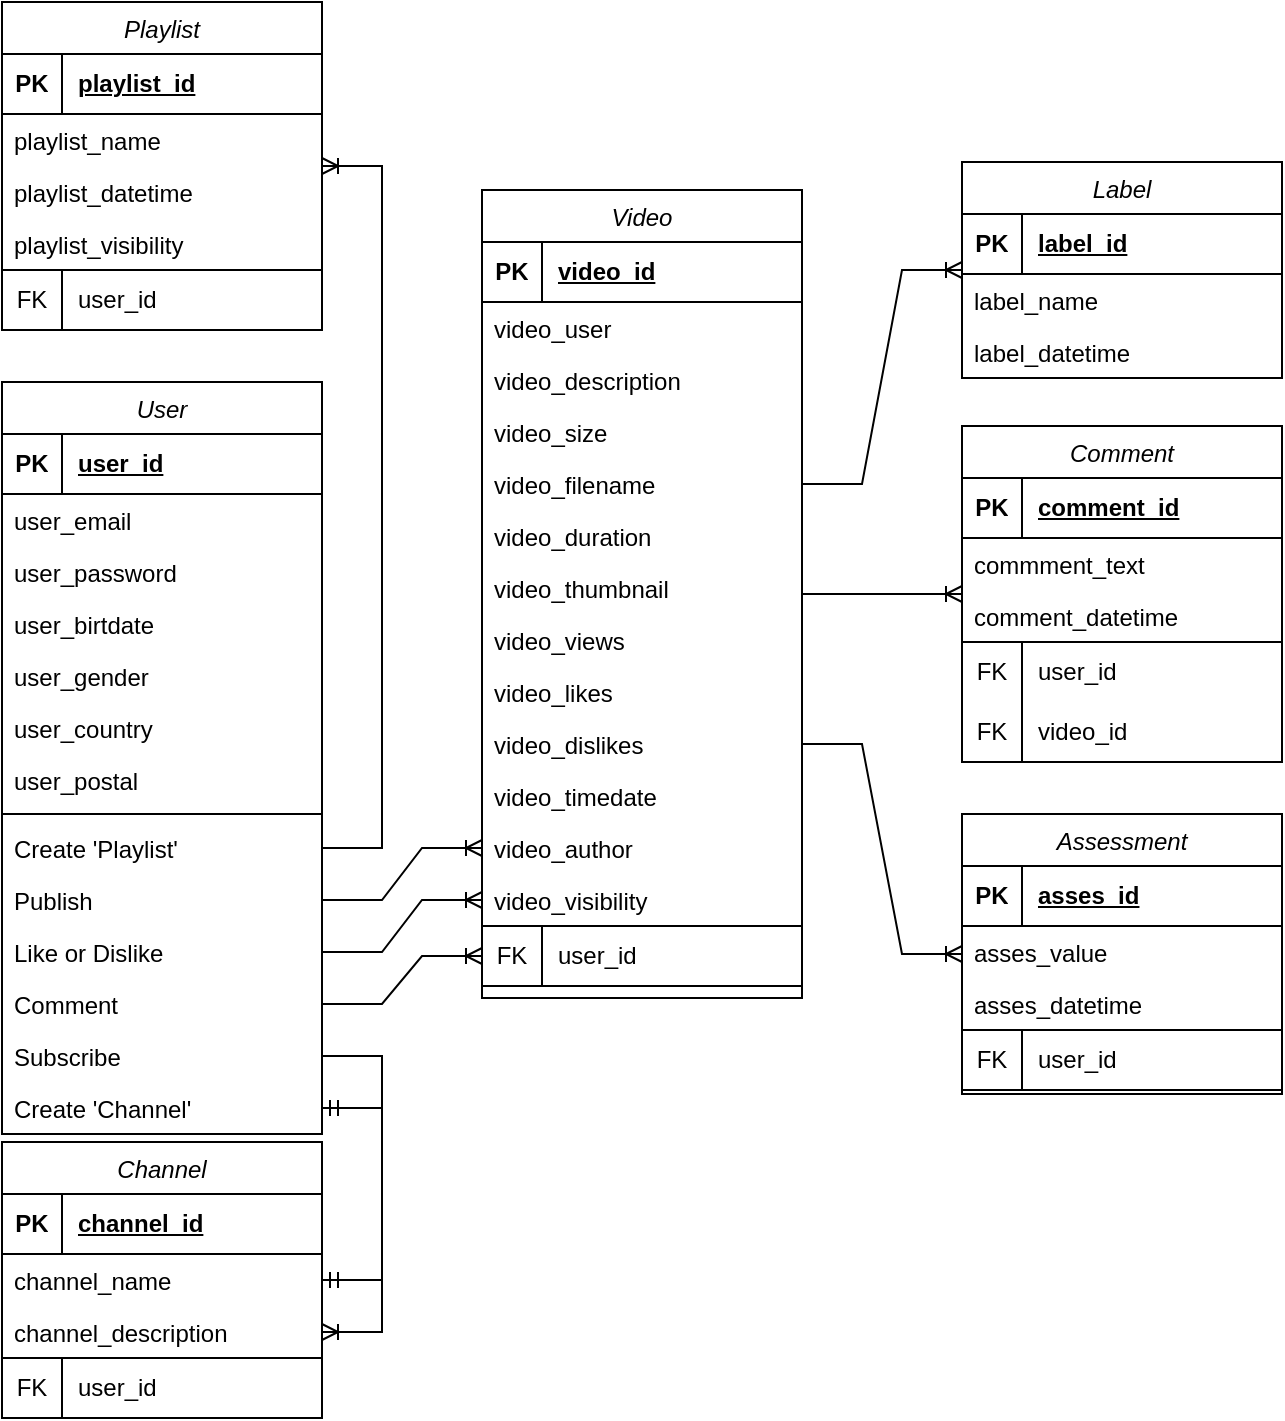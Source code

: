 <mxfile version="24.8.0">
  <diagram id="C5RBs43oDa-KdzZeNtuy" name="Page-1">
    <mxGraphModel dx="930" dy="899" grid="1" gridSize="10" guides="1" tooltips="1" connect="1" arrows="1" fold="1" page="1" pageScale="1" pageWidth="827" pageHeight="1169" math="0" shadow="0">
      <root>
        <mxCell id="WIyWlLk6GJQsqaUBKTNV-0" />
        <mxCell id="WIyWlLk6GJQsqaUBKTNV-1" parent="WIyWlLk6GJQsqaUBKTNV-0" />
        <mxCell id="zkfFHV4jXpPFQw0GAbJ--0" value="User" style="swimlane;fontStyle=2;align=center;verticalAlign=top;childLayout=stackLayout;horizontal=1;startSize=26;horizontalStack=0;resizeParent=1;resizeLast=0;collapsible=1;marginBottom=0;rounded=0;shadow=0;strokeWidth=1;labelBackgroundColor=none;fillColor=none;" parent="WIyWlLk6GJQsqaUBKTNV-1" vertex="1">
          <mxGeometry x="240" y="470" width="160" height="376" as="geometry">
            <mxRectangle x="230" y="140" width="160" height="26" as="alternateBounds" />
          </mxGeometry>
        </mxCell>
        <mxCell id="8qPPfaSwLJcvdPcY35Ki-91" value="" style="shape=table;startSize=0;container=1;collapsible=1;childLayout=tableLayout;fixedRows=1;rowLines=0;fontStyle=0;align=center;resizeLast=1;fillColor=none;collapsible=0;labelBackgroundColor=none;" parent="zkfFHV4jXpPFQw0GAbJ--0" vertex="1">
          <mxGeometry y="26" width="160" height="30" as="geometry" />
        </mxCell>
        <mxCell id="8qPPfaSwLJcvdPcY35Ki-92" value="" style="shape=tableRow;horizontal=0;startSize=0;swimlaneHead=0;swimlaneBody=0;fillColor=none;collapsible=0;dropTarget=0;points=[[0,0.5],[1,0.5]];portConstraint=eastwest;top=0;left=0;right=0;bottom=1;labelBackgroundColor=none;" parent="8qPPfaSwLJcvdPcY35Ki-91" vertex="1">
          <mxGeometry width="160" height="30" as="geometry" />
        </mxCell>
        <mxCell id="8qPPfaSwLJcvdPcY35Ki-93" value="PK" style="shape=partialRectangle;connectable=0;fillColor=none;top=0;left=0;bottom=0;right=0;fontStyle=1;overflow=hidden;whiteSpace=wrap;html=1;labelBackgroundColor=none;" parent="8qPPfaSwLJcvdPcY35Ki-92" vertex="1">
          <mxGeometry width="30" height="30" as="geometry">
            <mxRectangle width="30" height="30" as="alternateBounds" />
          </mxGeometry>
        </mxCell>
        <mxCell id="8qPPfaSwLJcvdPcY35Ki-94" value="user_id" style="shape=partialRectangle;connectable=0;fillColor=none;top=0;left=0;bottom=0;right=0;align=left;spacingLeft=6;fontStyle=5;overflow=hidden;whiteSpace=wrap;html=1;labelBackgroundColor=none;" parent="8qPPfaSwLJcvdPcY35Ki-92" vertex="1">
          <mxGeometry x="30" width="130" height="30" as="geometry">
            <mxRectangle width="130" height="30" as="alternateBounds" />
          </mxGeometry>
        </mxCell>
        <mxCell id="zkfFHV4jXpPFQw0GAbJ--2" value="user_email" style="text;align=left;verticalAlign=top;spacingLeft=4;spacingRight=4;overflow=hidden;rotatable=0;points=[[0,0.5],[1,0.5]];portConstraint=eastwest;rounded=0;shadow=0;html=0;labelBackgroundColor=none;fillColor=none;" parent="zkfFHV4jXpPFQw0GAbJ--0" vertex="1">
          <mxGeometry y="56" width="160" height="26" as="geometry" />
        </mxCell>
        <mxCell id="8qPPfaSwLJcvdPcY35Ki-0" value="user_password" style="text;align=left;verticalAlign=top;spacingLeft=4;spacingRight=4;overflow=hidden;rotatable=0;points=[[0,0.5],[1,0.5]];portConstraint=eastwest;rounded=0;shadow=0;html=0;labelBackgroundColor=none;fillColor=none;" parent="zkfFHV4jXpPFQw0GAbJ--0" vertex="1">
          <mxGeometry y="82" width="160" height="26" as="geometry" />
        </mxCell>
        <mxCell id="zkfFHV4jXpPFQw0GAbJ--3" value="user_birtdate" style="text;align=left;verticalAlign=top;spacingLeft=4;spacingRight=4;overflow=hidden;rotatable=0;points=[[0,0.5],[1,0.5]];portConstraint=eastwest;rounded=0;shadow=0;html=0;labelBackgroundColor=none;fillColor=none;" parent="zkfFHV4jXpPFQw0GAbJ--0" vertex="1">
          <mxGeometry y="108" width="160" height="26" as="geometry" />
        </mxCell>
        <mxCell id="8qPPfaSwLJcvdPcY35Ki-1" value="user_gender" style="text;align=left;verticalAlign=top;spacingLeft=4;spacingRight=4;overflow=hidden;rotatable=0;points=[[0,0.5],[1,0.5]];portConstraint=eastwest;rounded=0;shadow=0;html=0;labelBackgroundColor=none;fillColor=none;" parent="zkfFHV4jXpPFQw0GAbJ--0" vertex="1">
          <mxGeometry y="134" width="160" height="26" as="geometry" />
        </mxCell>
        <mxCell id="8qPPfaSwLJcvdPcY35Ki-3" value="user_country" style="text;align=left;verticalAlign=top;spacingLeft=4;spacingRight=4;overflow=hidden;rotatable=0;points=[[0,0.5],[1,0.5]];portConstraint=eastwest;rounded=0;shadow=0;html=0;labelBackgroundColor=none;fillColor=none;" parent="zkfFHV4jXpPFQw0GAbJ--0" vertex="1">
          <mxGeometry y="160" width="160" height="26" as="geometry" />
        </mxCell>
        <mxCell id="8qPPfaSwLJcvdPcY35Ki-2" value="user_postal" style="text;align=left;verticalAlign=top;spacingLeft=4;spacingRight=4;overflow=hidden;rotatable=0;points=[[0,0.5],[1,0.5]];portConstraint=eastwest;rounded=0;shadow=0;html=0;labelBackgroundColor=none;fillColor=none;" parent="zkfFHV4jXpPFQw0GAbJ--0" vertex="1">
          <mxGeometry y="186" width="160" height="26" as="geometry" />
        </mxCell>
        <mxCell id="zkfFHV4jXpPFQw0GAbJ--4" value="" style="line;html=1;strokeWidth=1;align=left;verticalAlign=middle;spacingTop=-1;spacingLeft=3;spacingRight=3;rotatable=0;labelPosition=right;points=[];portConstraint=eastwest;labelBackgroundColor=none;fillColor=none;" parent="zkfFHV4jXpPFQw0GAbJ--0" vertex="1">
          <mxGeometry y="212" width="160" height="8" as="geometry" />
        </mxCell>
        <mxCell id="q7Ni6O5Z8pZLNOfY16xN-18" value="Create &#39;Playlist&#39;" style="text;align=left;verticalAlign=top;spacingLeft=4;spacingRight=4;overflow=hidden;rotatable=0;points=[[0,0.5],[1,0.5]];portConstraint=eastwest;rounded=0;shadow=0;html=0;labelBackgroundColor=none;fillColor=none;" parent="zkfFHV4jXpPFQw0GAbJ--0" vertex="1">
          <mxGeometry y="220" width="160" height="26" as="geometry" />
        </mxCell>
        <mxCell id="q7Ni6O5Z8pZLNOfY16xN-14" value="Publish" style="text;align=left;verticalAlign=top;spacingLeft=4;spacingRight=4;overflow=hidden;rotatable=0;points=[[0,0.5],[1,0.5]];portConstraint=eastwest;rounded=0;shadow=0;html=0;labelBackgroundColor=none;fillColor=none;" parent="zkfFHV4jXpPFQw0GAbJ--0" vertex="1">
          <mxGeometry y="246" width="160" height="26" as="geometry" />
        </mxCell>
        <mxCell id="q7Ni6O5Z8pZLNOfY16xN-15" value="Like or Dislike" style="text;align=left;verticalAlign=top;spacingLeft=4;spacingRight=4;overflow=hidden;rotatable=0;points=[[0,0.5],[1,0.5]];portConstraint=eastwest;rounded=0;shadow=0;html=0;labelBackgroundColor=none;fillColor=none;" parent="zkfFHV4jXpPFQw0GAbJ--0" vertex="1">
          <mxGeometry y="272" width="160" height="26" as="geometry" />
        </mxCell>
        <mxCell id="q7Ni6O5Z8pZLNOfY16xN-31" value="Comment" style="text;align=left;verticalAlign=top;spacingLeft=4;spacingRight=4;overflow=hidden;rotatable=0;points=[[0,0.5],[1,0.5]];portConstraint=eastwest;rounded=0;shadow=0;html=0;labelBackgroundColor=none;fillColor=none;" parent="zkfFHV4jXpPFQw0GAbJ--0" vertex="1">
          <mxGeometry y="298" width="160" height="26" as="geometry" />
        </mxCell>
        <mxCell id="q7Ni6O5Z8pZLNOfY16xN-16" value="Subscribe" style="text;align=left;verticalAlign=top;spacingLeft=4;spacingRight=4;overflow=hidden;rotatable=0;points=[[0,0.5],[1,0.5]];portConstraint=eastwest;rounded=0;shadow=0;html=0;labelBackgroundColor=none;fillColor=none;" parent="zkfFHV4jXpPFQw0GAbJ--0" vertex="1">
          <mxGeometry y="324" width="160" height="26" as="geometry" />
        </mxCell>
        <mxCell id="q7Ni6O5Z8pZLNOfY16xN-17" value="Create &#39;Channel&#39;" style="text;align=left;verticalAlign=top;spacingLeft=4;spacingRight=4;overflow=hidden;rotatable=0;points=[[0,0.5],[1,0.5]];portConstraint=eastwest;rounded=0;shadow=0;html=0;labelBackgroundColor=none;fillColor=none;" parent="zkfFHV4jXpPFQw0GAbJ--0" vertex="1">
          <mxGeometry y="350" width="160" height="26" as="geometry" />
        </mxCell>
        <mxCell id="8qPPfaSwLJcvdPcY35Ki-4" value="Video" style="swimlane;fontStyle=2;align=center;verticalAlign=top;childLayout=stackLayout;horizontal=1;startSize=26;horizontalStack=0;resizeParent=1;resizeLast=0;collapsible=1;marginBottom=0;rounded=0;shadow=0;strokeWidth=1;labelBackgroundColor=none;fillColor=none;" parent="WIyWlLk6GJQsqaUBKTNV-1" vertex="1">
          <mxGeometry x="480" y="374" width="160" height="404" as="geometry">
            <mxRectangle x="230" y="140" width="160" height="26" as="alternateBounds" />
          </mxGeometry>
        </mxCell>
        <mxCell id="8qPPfaSwLJcvdPcY35Ki-79" value="" style="shape=table;startSize=0;container=1;collapsible=1;childLayout=tableLayout;fixedRows=1;rowLines=0;fontStyle=0;align=center;resizeLast=1;fillColor=none;collapsible=0;labelBackgroundColor=none;" parent="8qPPfaSwLJcvdPcY35Ki-4" vertex="1">
          <mxGeometry y="26" width="160" height="30" as="geometry" />
        </mxCell>
        <mxCell id="8qPPfaSwLJcvdPcY35Ki-80" value="" style="shape=tableRow;horizontal=0;startSize=0;swimlaneHead=0;swimlaneBody=0;fillColor=none;collapsible=0;dropTarget=0;points=[[0,0.5],[1,0.5]];portConstraint=eastwest;top=0;left=0;right=0;bottom=1;labelBackgroundColor=none;" parent="8qPPfaSwLJcvdPcY35Ki-79" vertex="1">
          <mxGeometry width="160" height="30" as="geometry" />
        </mxCell>
        <mxCell id="8qPPfaSwLJcvdPcY35Ki-81" value="PK" style="shape=partialRectangle;connectable=0;fillColor=none;top=0;left=0;bottom=0;right=0;fontStyle=1;overflow=hidden;whiteSpace=wrap;html=1;labelBackgroundColor=none;" parent="8qPPfaSwLJcvdPcY35Ki-80" vertex="1">
          <mxGeometry width="30" height="30" as="geometry">
            <mxRectangle width="30" height="30" as="alternateBounds" />
          </mxGeometry>
        </mxCell>
        <mxCell id="8qPPfaSwLJcvdPcY35Ki-82" value="video_id" style="shape=partialRectangle;connectable=0;fillColor=none;top=0;left=0;bottom=0;right=0;align=left;spacingLeft=6;fontStyle=5;overflow=hidden;whiteSpace=wrap;html=1;labelBackgroundColor=none;" parent="8qPPfaSwLJcvdPcY35Ki-80" vertex="1">
          <mxGeometry x="30" width="130" height="30" as="geometry">
            <mxRectangle width="130" height="30" as="alternateBounds" />
          </mxGeometry>
        </mxCell>
        <mxCell id="8qPPfaSwLJcvdPcY35Ki-5" value="video_user    &#xa;" style="text;align=left;verticalAlign=top;spacingLeft=4;spacingRight=4;overflow=hidden;rotatable=0;points=[[0,0.5],[1,0.5]];portConstraint=eastwest;labelBackgroundColor=none;fillColor=none;" parent="8qPPfaSwLJcvdPcY35Ki-4" vertex="1">
          <mxGeometry y="56" width="160" height="26" as="geometry" />
        </mxCell>
        <mxCell id="8qPPfaSwLJcvdPcY35Ki-6" value="video_description" style="text;align=left;verticalAlign=top;spacingLeft=4;spacingRight=4;overflow=hidden;rotatable=0;points=[[0,0.5],[1,0.5]];portConstraint=eastwest;rounded=0;shadow=0;html=0;labelBackgroundColor=none;fillColor=none;" parent="8qPPfaSwLJcvdPcY35Ki-4" vertex="1">
          <mxGeometry y="82" width="160" height="26" as="geometry" />
        </mxCell>
        <mxCell id="8qPPfaSwLJcvdPcY35Ki-7" value="video_size" style="text;align=left;verticalAlign=top;spacingLeft=4;spacingRight=4;overflow=hidden;rotatable=0;points=[[0,0.5],[1,0.5]];portConstraint=eastwest;rounded=0;shadow=0;html=0;labelBackgroundColor=none;fillColor=none;" parent="8qPPfaSwLJcvdPcY35Ki-4" vertex="1">
          <mxGeometry y="108" width="160" height="26" as="geometry" />
        </mxCell>
        <mxCell id="8qPPfaSwLJcvdPcY35Ki-8" value="video_filename" style="text;align=left;verticalAlign=top;spacingLeft=4;spacingRight=4;overflow=hidden;rotatable=0;points=[[0,0.5],[1,0.5]];portConstraint=eastwest;rounded=0;shadow=0;html=0;labelBackgroundColor=none;fillColor=none;" parent="8qPPfaSwLJcvdPcY35Ki-4" vertex="1">
          <mxGeometry y="134" width="160" height="26" as="geometry" />
        </mxCell>
        <mxCell id="8qPPfaSwLJcvdPcY35Ki-9" value="video_duration" style="text;align=left;verticalAlign=top;spacingLeft=4;spacingRight=4;overflow=hidden;rotatable=0;points=[[0,0.5],[1,0.5]];portConstraint=eastwest;rounded=0;shadow=0;html=0;labelBackgroundColor=none;fillColor=none;" parent="8qPPfaSwLJcvdPcY35Ki-4" vertex="1">
          <mxGeometry y="160" width="160" height="26" as="geometry" />
        </mxCell>
        <mxCell id="8qPPfaSwLJcvdPcY35Ki-10" value="video_thumbnail" style="text;align=left;verticalAlign=top;spacingLeft=4;spacingRight=4;overflow=hidden;rotatable=0;points=[[0,0.5],[1,0.5]];portConstraint=eastwest;rounded=0;shadow=0;html=0;labelBackgroundColor=none;fillColor=none;" parent="8qPPfaSwLJcvdPcY35Ki-4" vertex="1">
          <mxGeometry y="186" width="160" height="26" as="geometry" />
        </mxCell>
        <mxCell id="8qPPfaSwLJcvdPcY35Ki-11" value="video_views" style="text;align=left;verticalAlign=top;spacingLeft=4;spacingRight=4;overflow=hidden;rotatable=0;points=[[0,0.5],[1,0.5]];portConstraint=eastwest;rounded=0;shadow=0;html=0;labelBackgroundColor=none;fillColor=none;" parent="8qPPfaSwLJcvdPcY35Ki-4" vertex="1">
          <mxGeometry y="212" width="160" height="26" as="geometry" />
        </mxCell>
        <mxCell id="8qPPfaSwLJcvdPcY35Ki-15" value="video_likes" style="text;align=left;verticalAlign=top;spacingLeft=4;spacingRight=4;overflow=hidden;rotatable=0;points=[[0,0.5],[1,0.5]];portConstraint=eastwest;rounded=0;shadow=0;html=0;labelBackgroundColor=none;fillColor=none;" parent="8qPPfaSwLJcvdPcY35Ki-4" vertex="1">
          <mxGeometry y="238" width="160" height="26" as="geometry" />
        </mxCell>
        <mxCell id="8qPPfaSwLJcvdPcY35Ki-14" value="video_dislikes" style="text;align=left;verticalAlign=top;spacingLeft=4;spacingRight=4;overflow=hidden;rotatable=0;points=[[0,0.5],[1,0.5]];portConstraint=eastwest;rounded=0;shadow=0;html=0;labelBackgroundColor=none;fillColor=none;" parent="8qPPfaSwLJcvdPcY35Ki-4" vertex="1">
          <mxGeometry y="264" width="160" height="26" as="geometry" />
        </mxCell>
        <mxCell id="8qPPfaSwLJcvdPcY35Ki-17" value="video_timedate" style="text;align=left;verticalAlign=top;spacingLeft=4;spacingRight=4;overflow=hidden;rotatable=0;points=[[0,0.5],[1,0.5]];portConstraint=eastwest;rounded=0;shadow=0;html=0;labelBackgroundColor=none;fillColor=none;" parent="8qPPfaSwLJcvdPcY35Ki-4" vertex="1">
          <mxGeometry y="290" width="160" height="26" as="geometry" />
        </mxCell>
        <mxCell id="8qPPfaSwLJcvdPcY35Ki-16" value="video_author" style="text;align=left;verticalAlign=top;spacingLeft=4;spacingRight=4;overflow=hidden;rotatable=0;points=[[0,0.5],[1,0.5]];portConstraint=eastwest;rounded=0;shadow=0;html=0;labelBackgroundColor=none;fillColor=none;" parent="8qPPfaSwLJcvdPcY35Ki-4" vertex="1">
          <mxGeometry y="316" width="160" height="26" as="geometry" />
        </mxCell>
        <mxCell id="8qPPfaSwLJcvdPcY35Ki-18" value="video_visibility" style="text;align=left;verticalAlign=top;spacingLeft=4;spacingRight=4;overflow=hidden;rotatable=0;points=[[0,0.5],[1,0.5]];portConstraint=eastwest;rounded=0;shadow=0;html=0;labelBackgroundColor=none;fillColor=none;" parent="8qPPfaSwLJcvdPcY35Ki-4" vertex="1">
          <mxGeometry y="342" width="160" height="26" as="geometry" />
        </mxCell>
        <mxCell id="8qPPfaSwLJcvdPcY35Ki-163" value="" style="shape=table;startSize=0;container=1;collapsible=1;childLayout=tableLayout;fixedRows=1;rowLines=0;fontStyle=0;align=center;resizeLast=1;fillColor=none;collapsible=0;labelBackgroundColor=none;" parent="8qPPfaSwLJcvdPcY35Ki-4" vertex="1">
          <mxGeometry y="368" width="160" height="30" as="geometry" />
        </mxCell>
        <mxCell id="8qPPfaSwLJcvdPcY35Ki-164" value="" style="shape=tableRow;horizontal=0;startSize=0;swimlaneHead=0;swimlaneBody=0;fillColor=none;collapsible=0;dropTarget=0;points=[[0,0.5],[1,0.5]];portConstraint=eastwest;top=0;left=0;right=0;bottom=0;labelBackgroundColor=none;" parent="8qPPfaSwLJcvdPcY35Ki-163" vertex="1">
          <mxGeometry width="160" height="30" as="geometry" />
        </mxCell>
        <mxCell id="8qPPfaSwLJcvdPcY35Ki-165" value="FK" style="shape=partialRectangle;connectable=0;fillColor=none;top=0;left=0;bottom=0;right=0;fontStyle=0;overflow=hidden;whiteSpace=wrap;html=1;labelBackgroundColor=none;" parent="8qPPfaSwLJcvdPcY35Ki-164" vertex="1">
          <mxGeometry width="30" height="30" as="geometry">
            <mxRectangle width="30" height="30" as="alternateBounds" />
          </mxGeometry>
        </mxCell>
        <mxCell id="8qPPfaSwLJcvdPcY35Ki-166" value="user_id" style="shape=partialRectangle;connectable=0;fillColor=none;top=0;left=0;bottom=0;right=0;align=left;spacingLeft=6;fontStyle=0;overflow=hidden;whiteSpace=wrap;html=1;labelBackgroundColor=none;" parent="8qPPfaSwLJcvdPcY35Ki-164" vertex="1">
          <mxGeometry x="30" width="130" height="30" as="geometry">
            <mxRectangle width="130" height="30" as="alternateBounds" />
          </mxGeometry>
        </mxCell>
        <mxCell id="8qPPfaSwLJcvdPcY35Ki-19" value="Channel" style="swimlane;fontStyle=2;align=center;verticalAlign=top;childLayout=stackLayout;horizontal=1;startSize=26;horizontalStack=0;resizeParent=1;resizeLast=0;collapsible=1;marginBottom=0;rounded=0;shadow=0;strokeWidth=1;labelBackgroundColor=none;fillColor=none;" parent="WIyWlLk6GJQsqaUBKTNV-1" vertex="1">
          <mxGeometry x="240" y="850" width="160" height="138" as="geometry">
            <mxRectangle x="230" y="140" width="160" height="26" as="alternateBounds" />
          </mxGeometry>
        </mxCell>
        <mxCell id="8qPPfaSwLJcvdPcY35Ki-87" value="" style="shape=table;startSize=0;container=1;collapsible=1;childLayout=tableLayout;fixedRows=1;rowLines=0;fontStyle=0;align=center;resizeLast=1;fillColor=none;collapsible=0;labelBackgroundColor=none;" parent="8qPPfaSwLJcvdPcY35Ki-19" vertex="1">
          <mxGeometry y="26" width="160" height="30" as="geometry" />
        </mxCell>
        <mxCell id="8qPPfaSwLJcvdPcY35Ki-88" value="" style="shape=tableRow;horizontal=0;startSize=0;swimlaneHead=0;swimlaneBody=0;fillColor=none;collapsible=0;dropTarget=0;points=[[0,0.5],[1,0.5]];portConstraint=eastwest;top=0;left=0;right=0;bottom=1;labelBackgroundColor=none;" parent="8qPPfaSwLJcvdPcY35Ki-87" vertex="1">
          <mxGeometry width="160" height="30" as="geometry" />
        </mxCell>
        <mxCell id="8qPPfaSwLJcvdPcY35Ki-89" value="PK" style="shape=partialRectangle;connectable=0;fillColor=none;top=0;left=0;bottom=0;right=0;fontStyle=1;overflow=hidden;whiteSpace=wrap;html=1;labelBackgroundColor=none;" parent="8qPPfaSwLJcvdPcY35Ki-88" vertex="1">
          <mxGeometry width="30" height="30" as="geometry">
            <mxRectangle width="30" height="30" as="alternateBounds" />
          </mxGeometry>
        </mxCell>
        <mxCell id="8qPPfaSwLJcvdPcY35Ki-90" value="channel_id" style="shape=partialRectangle;connectable=0;fillColor=none;top=0;left=0;bottom=0;right=0;align=left;spacingLeft=6;fontStyle=5;overflow=hidden;whiteSpace=wrap;html=1;labelBackgroundColor=none;" parent="8qPPfaSwLJcvdPcY35Ki-88" vertex="1">
          <mxGeometry x="30" width="130" height="30" as="geometry">
            <mxRectangle width="130" height="30" as="alternateBounds" />
          </mxGeometry>
        </mxCell>
        <mxCell id="8qPPfaSwLJcvdPcY35Ki-21" value="channel_name" style="text;align=left;verticalAlign=top;spacingLeft=4;spacingRight=4;overflow=hidden;rotatable=0;points=[[0,0.5],[1,0.5]];portConstraint=eastwest;rounded=0;shadow=0;html=0;labelBackgroundColor=none;fillColor=none;" parent="8qPPfaSwLJcvdPcY35Ki-19" vertex="1">
          <mxGeometry y="56" width="160" height="26" as="geometry" />
        </mxCell>
        <mxCell id="8qPPfaSwLJcvdPcY35Ki-22" value="channel_description" style="text;align=left;verticalAlign=top;spacingLeft=4;spacingRight=4;overflow=hidden;rotatable=0;points=[[0,0.5],[1,0.5]];portConstraint=eastwest;rounded=0;shadow=0;html=0;labelBackgroundColor=none;fillColor=none;" parent="8qPPfaSwLJcvdPcY35Ki-19" vertex="1">
          <mxGeometry y="82" width="160" height="26" as="geometry" />
        </mxCell>
        <mxCell id="8qPPfaSwLJcvdPcY35Ki-167" value="" style="shape=table;startSize=0;container=1;collapsible=1;childLayout=tableLayout;fixedRows=1;rowLines=0;fontStyle=0;align=center;resizeLast=1;fillColor=none;collapsible=0;labelBackgroundColor=none;" parent="8qPPfaSwLJcvdPcY35Ki-19" vertex="1">
          <mxGeometry y="108" width="160" height="30" as="geometry" />
        </mxCell>
        <mxCell id="8qPPfaSwLJcvdPcY35Ki-168" value="" style="shape=tableRow;horizontal=0;startSize=0;swimlaneHead=0;swimlaneBody=0;fillColor=none;collapsible=0;dropTarget=0;points=[[0,0.5],[1,0.5]];portConstraint=eastwest;top=0;left=0;right=0;bottom=0;labelBackgroundColor=none;" parent="8qPPfaSwLJcvdPcY35Ki-167" vertex="1">
          <mxGeometry width="160" height="30" as="geometry" />
        </mxCell>
        <mxCell id="8qPPfaSwLJcvdPcY35Ki-169" value="FK" style="shape=partialRectangle;connectable=0;fillColor=none;top=0;left=0;bottom=0;right=0;fontStyle=0;overflow=hidden;whiteSpace=wrap;html=1;labelBackgroundColor=none;" parent="8qPPfaSwLJcvdPcY35Ki-168" vertex="1">
          <mxGeometry width="30" height="30" as="geometry">
            <mxRectangle width="30" height="30" as="alternateBounds" />
          </mxGeometry>
        </mxCell>
        <mxCell id="8qPPfaSwLJcvdPcY35Ki-170" value="user_id" style="shape=partialRectangle;connectable=0;fillColor=none;top=0;left=0;bottom=0;right=0;align=left;spacingLeft=6;fontStyle=0;overflow=hidden;whiteSpace=wrap;html=1;labelBackgroundColor=none;" parent="8qPPfaSwLJcvdPcY35Ki-168" vertex="1">
          <mxGeometry x="30" width="130" height="30" as="geometry">
            <mxRectangle width="130" height="30" as="alternateBounds" />
          </mxGeometry>
        </mxCell>
        <mxCell id="8qPPfaSwLJcvdPcY35Ki-30" value="Label" style="swimlane;fontStyle=2;align=center;verticalAlign=top;childLayout=stackLayout;horizontal=1;startSize=26;horizontalStack=0;resizeParent=1;resizeLast=0;collapsible=1;marginBottom=0;rounded=0;shadow=0;strokeWidth=1;labelBackgroundColor=none;fillColor=none;" parent="WIyWlLk6GJQsqaUBKTNV-1" vertex="1">
          <mxGeometry x="720" y="360" width="160" height="108" as="geometry">
            <mxRectangle x="230" y="140" width="160" height="26" as="alternateBounds" />
          </mxGeometry>
        </mxCell>
        <mxCell id="8qPPfaSwLJcvdPcY35Ki-83" value="" style="shape=table;startSize=0;container=1;collapsible=1;childLayout=tableLayout;fixedRows=1;rowLines=0;fontStyle=0;align=center;resizeLast=1;fillColor=none;collapsible=0;labelBackgroundColor=none;" parent="8qPPfaSwLJcvdPcY35Ki-30" vertex="1">
          <mxGeometry y="26" width="160" height="30" as="geometry" />
        </mxCell>
        <mxCell id="8qPPfaSwLJcvdPcY35Ki-84" value="" style="shape=tableRow;horizontal=0;startSize=0;swimlaneHead=0;swimlaneBody=0;fillColor=none;collapsible=0;dropTarget=0;points=[[0,0.5],[1,0.5]];portConstraint=eastwest;top=0;left=0;right=0;bottom=1;labelBackgroundColor=none;" parent="8qPPfaSwLJcvdPcY35Ki-83" vertex="1">
          <mxGeometry width="160" height="30" as="geometry" />
        </mxCell>
        <mxCell id="8qPPfaSwLJcvdPcY35Ki-85" value="PK" style="shape=partialRectangle;connectable=0;fillColor=none;top=0;left=0;bottom=0;right=0;fontStyle=1;overflow=hidden;whiteSpace=wrap;html=1;labelBackgroundColor=none;" parent="8qPPfaSwLJcvdPcY35Ki-84" vertex="1">
          <mxGeometry width="30" height="30" as="geometry">
            <mxRectangle width="30" height="30" as="alternateBounds" />
          </mxGeometry>
        </mxCell>
        <mxCell id="8qPPfaSwLJcvdPcY35Ki-86" value="label_id" style="shape=partialRectangle;connectable=0;fillColor=none;top=0;left=0;bottom=0;right=0;align=left;spacingLeft=6;fontStyle=5;overflow=hidden;whiteSpace=wrap;html=1;labelBackgroundColor=none;" parent="8qPPfaSwLJcvdPcY35Ki-84" vertex="1">
          <mxGeometry x="30" width="130" height="30" as="geometry">
            <mxRectangle width="130" height="30" as="alternateBounds" />
          </mxGeometry>
        </mxCell>
        <mxCell id="8qPPfaSwLJcvdPcY35Ki-32" value="label_name" style="text;align=left;verticalAlign=top;spacingLeft=4;spacingRight=4;overflow=hidden;rotatable=0;points=[[0,0.5],[1,0.5]];portConstraint=eastwest;rounded=0;shadow=0;html=0;labelBackgroundColor=none;fillColor=none;" parent="8qPPfaSwLJcvdPcY35Ki-30" vertex="1">
          <mxGeometry y="56" width="160" height="26" as="geometry" />
        </mxCell>
        <mxCell id="8qPPfaSwLJcvdPcY35Ki-175" value="label_datetime" style="text;align=left;verticalAlign=top;spacingLeft=4;spacingRight=4;overflow=hidden;rotatable=0;points=[[0,0.5],[1,0.5]];portConstraint=eastwest;rounded=0;shadow=0;html=0;labelBackgroundColor=none;fillColor=none;" parent="8qPPfaSwLJcvdPcY35Ki-30" vertex="1">
          <mxGeometry y="82" width="160" height="26" as="geometry" />
        </mxCell>
        <mxCell id="8qPPfaSwLJcvdPcY35Ki-45" value="Assessment" style="swimlane;fontStyle=2;align=center;verticalAlign=top;childLayout=stackLayout;horizontal=1;startSize=26;horizontalStack=0;resizeParent=1;resizeLast=0;collapsible=1;marginBottom=0;rounded=0;shadow=0;strokeWidth=1;labelBackgroundColor=none;fillColor=none;" parent="WIyWlLk6GJQsqaUBKTNV-1" vertex="1">
          <mxGeometry x="720" y="686" width="160" height="140" as="geometry">
            <mxRectangle x="230" y="140" width="160" height="26" as="alternateBounds" />
          </mxGeometry>
        </mxCell>
        <mxCell id="8qPPfaSwLJcvdPcY35Ki-75" value="" style="shape=table;startSize=0;container=1;collapsible=1;childLayout=tableLayout;fixedRows=1;rowLines=0;fontStyle=0;align=center;resizeLast=1;fillColor=none;collapsible=0;labelBackgroundColor=none;" parent="8qPPfaSwLJcvdPcY35Ki-45" vertex="1">
          <mxGeometry y="26" width="160" height="30" as="geometry" />
        </mxCell>
        <mxCell id="8qPPfaSwLJcvdPcY35Ki-76" value="" style="shape=tableRow;horizontal=0;startSize=0;swimlaneHead=0;swimlaneBody=0;fillColor=none;collapsible=0;dropTarget=0;points=[[0,0.5],[1,0.5]];portConstraint=eastwest;top=0;left=0;right=0;bottom=1;labelBackgroundColor=none;" parent="8qPPfaSwLJcvdPcY35Ki-75" vertex="1">
          <mxGeometry width="160" height="30" as="geometry" />
        </mxCell>
        <mxCell id="8qPPfaSwLJcvdPcY35Ki-77" value="PK" style="shape=partialRectangle;connectable=0;fillColor=none;top=0;left=0;bottom=0;right=0;fontStyle=1;overflow=hidden;whiteSpace=wrap;html=1;labelBackgroundColor=none;" parent="8qPPfaSwLJcvdPcY35Ki-76" vertex="1">
          <mxGeometry width="30" height="30" as="geometry">
            <mxRectangle width="30" height="30" as="alternateBounds" />
          </mxGeometry>
        </mxCell>
        <mxCell id="8qPPfaSwLJcvdPcY35Ki-78" value="asses_id" style="shape=partialRectangle;connectable=0;fillColor=none;top=0;left=0;bottom=0;right=0;align=left;spacingLeft=6;fontStyle=5;overflow=hidden;whiteSpace=wrap;html=1;labelBackgroundColor=none;" parent="8qPPfaSwLJcvdPcY35Ki-76" vertex="1">
          <mxGeometry x="30" width="130" height="30" as="geometry">
            <mxRectangle width="130" height="30" as="alternateBounds" />
          </mxGeometry>
        </mxCell>
        <mxCell id="8qPPfaSwLJcvdPcY35Ki-51" value="asses_value" style="text;align=left;verticalAlign=top;spacingLeft=4;spacingRight=4;overflow=hidden;rotatable=0;points=[[0,0.5],[1,0.5]];portConstraint=eastwest;labelBackgroundColor=none;fillColor=none;" parent="8qPPfaSwLJcvdPcY35Ki-45" vertex="1">
          <mxGeometry y="56" width="160" height="26" as="geometry" />
        </mxCell>
        <mxCell id="8qPPfaSwLJcvdPcY35Ki-47" value="asses_datetime" style="text;align=left;verticalAlign=top;spacingLeft=4;spacingRight=4;overflow=hidden;rotatable=0;points=[[0,0.5],[1,0.5]];portConstraint=eastwest;rounded=0;shadow=0;html=0;labelBackgroundColor=none;fillColor=none;" parent="8qPPfaSwLJcvdPcY35Ki-45" vertex="1">
          <mxGeometry y="82" width="160" height="26" as="geometry" />
        </mxCell>
        <mxCell id="8qPPfaSwLJcvdPcY35Ki-95" value="" style="shape=table;startSize=0;container=1;collapsible=1;childLayout=tableLayout;fixedRows=1;rowLines=0;fontStyle=0;align=center;resizeLast=1;fillColor=none;collapsible=0;labelBackgroundColor=none;" parent="8qPPfaSwLJcvdPcY35Ki-45" vertex="1">
          <mxGeometry y="108" width="160" height="30" as="geometry" />
        </mxCell>
        <mxCell id="8qPPfaSwLJcvdPcY35Ki-96" value="" style="shape=tableRow;horizontal=0;startSize=0;swimlaneHead=0;swimlaneBody=0;fillColor=none;collapsible=0;dropTarget=0;points=[[0,0.5],[1,0.5]];portConstraint=eastwest;top=0;left=0;right=0;bottom=0;labelBackgroundColor=none;" parent="8qPPfaSwLJcvdPcY35Ki-95" vertex="1">
          <mxGeometry width="160" height="30" as="geometry" />
        </mxCell>
        <mxCell id="8qPPfaSwLJcvdPcY35Ki-97" value="FK" style="shape=partialRectangle;connectable=0;fillColor=none;top=0;left=0;bottom=0;right=0;fontStyle=0;overflow=hidden;whiteSpace=wrap;html=1;labelBackgroundColor=none;" parent="8qPPfaSwLJcvdPcY35Ki-96" vertex="1">
          <mxGeometry width="30" height="30" as="geometry">
            <mxRectangle width="30" height="30" as="alternateBounds" />
          </mxGeometry>
        </mxCell>
        <mxCell id="8qPPfaSwLJcvdPcY35Ki-98" value="user_id" style="shape=partialRectangle;connectable=0;fillColor=none;top=0;left=0;bottom=0;right=0;align=left;spacingLeft=6;fontStyle=0;overflow=hidden;whiteSpace=wrap;html=1;labelBackgroundColor=none;" parent="8qPPfaSwLJcvdPcY35Ki-96" vertex="1">
          <mxGeometry x="30" width="130" height="30" as="geometry">
            <mxRectangle width="130" height="30" as="alternateBounds" />
          </mxGeometry>
        </mxCell>
        <mxCell id="8qPPfaSwLJcvdPcY35Ki-140" value="Playlist" style="swimlane;fontStyle=2;align=center;verticalAlign=top;childLayout=stackLayout;horizontal=1;startSize=26;horizontalStack=0;resizeParent=1;resizeLast=0;collapsible=1;marginBottom=0;rounded=0;shadow=0;strokeWidth=1;labelBackgroundColor=none;fillColor=none;" parent="WIyWlLk6GJQsqaUBKTNV-1" vertex="1">
          <mxGeometry x="240" y="280" width="160" height="164" as="geometry">
            <mxRectangle x="230" y="140" width="160" height="26" as="alternateBounds" />
          </mxGeometry>
        </mxCell>
        <mxCell id="8qPPfaSwLJcvdPcY35Ki-141" value="" style="shape=table;startSize=0;container=1;collapsible=1;childLayout=tableLayout;fixedRows=1;rowLines=0;fontStyle=0;align=center;resizeLast=1;fillColor=none;collapsible=0;labelBackgroundColor=none;" parent="8qPPfaSwLJcvdPcY35Ki-140" vertex="1">
          <mxGeometry y="26" width="160" height="30" as="geometry" />
        </mxCell>
        <mxCell id="8qPPfaSwLJcvdPcY35Ki-142" value="" style="shape=tableRow;horizontal=0;startSize=0;swimlaneHead=0;swimlaneBody=0;fillColor=none;collapsible=0;dropTarget=0;points=[[0,0.5],[1,0.5]];portConstraint=eastwest;top=0;left=0;right=0;bottom=1;labelBackgroundColor=none;" parent="8qPPfaSwLJcvdPcY35Ki-141" vertex="1">
          <mxGeometry width="160" height="30" as="geometry" />
        </mxCell>
        <mxCell id="8qPPfaSwLJcvdPcY35Ki-143" value="PK" style="shape=partialRectangle;connectable=0;fillColor=none;top=0;left=0;bottom=0;right=0;fontStyle=1;overflow=hidden;whiteSpace=wrap;html=1;labelBackgroundColor=none;" parent="8qPPfaSwLJcvdPcY35Ki-142" vertex="1">
          <mxGeometry width="30" height="30" as="geometry">
            <mxRectangle width="30" height="30" as="alternateBounds" />
          </mxGeometry>
        </mxCell>
        <mxCell id="8qPPfaSwLJcvdPcY35Ki-144" value="playlist_id" style="shape=partialRectangle;connectable=0;fillColor=none;top=0;left=0;bottom=0;right=0;align=left;spacingLeft=6;fontStyle=5;overflow=hidden;whiteSpace=wrap;html=1;labelBackgroundColor=none;" parent="8qPPfaSwLJcvdPcY35Ki-142" vertex="1">
          <mxGeometry x="30" width="130" height="30" as="geometry">
            <mxRectangle width="130" height="30" as="alternateBounds" />
          </mxGeometry>
        </mxCell>
        <mxCell id="8qPPfaSwLJcvdPcY35Ki-145" value="playlist_name" style="text;align=left;verticalAlign=top;spacingLeft=4;spacingRight=4;overflow=hidden;rotatable=0;points=[[0,0.5],[1,0.5]];portConstraint=eastwest;labelBackgroundColor=none;fillColor=none;" parent="8qPPfaSwLJcvdPcY35Ki-140" vertex="1">
          <mxGeometry y="56" width="160" height="26" as="geometry" />
        </mxCell>
        <mxCell id="8qPPfaSwLJcvdPcY35Ki-146" value="playlist_datetime" style="text;align=left;verticalAlign=top;spacingLeft=4;spacingRight=4;overflow=hidden;rotatable=0;points=[[0,0.5],[1,0.5]];portConstraint=eastwest;rounded=0;shadow=0;html=0;labelBackgroundColor=none;fillColor=none;" parent="8qPPfaSwLJcvdPcY35Ki-140" vertex="1">
          <mxGeometry y="82" width="160" height="26" as="geometry" />
        </mxCell>
        <mxCell id="8qPPfaSwLJcvdPcY35Ki-151" value="playlist_visibility" style="text;align=left;verticalAlign=top;spacingLeft=4;spacingRight=4;overflow=hidden;rotatable=0;points=[[0,0.5],[1,0.5]];portConstraint=eastwest;rounded=0;shadow=0;html=0;labelBackgroundColor=none;fillColor=none;" parent="8qPPfaSwLJcvdPcY35Ki-140" vertex="1">
          <mxGeometry y="108" width="160" height="26" as="geometry" />
        </mxCell>
        <mxCell id="q7Ni6O5Z8pZLNOfY16xN-0" value="" style="shape=table;startSize=0;container=1;collapsible=1;childLayout=tableLayout;fixedRows=1;rowLines=0;fontStyle=0;align=center;resizeLast=1;fillColor=none;collapsible=0;labelBackgroundColor=none;" parent="8qPPfaSwLJcvdPcY35Ki-140" vertex="1">
          <mxGeometry y="134" width="160" height="30" as="geometry" />
        </mxCell>
        <mxCell id="q7Ni6O5Z8pZLNOfY16xN-1" value="" style="shape=tableRow;horizontal=0;startSize=0;swimlaneHead=0;swimlaneBody=0;fillColor=none;collapsible=0;dropTarget=0;points=[[0,0.5],[1,0.5]];portConstraint=eastwest;top=0;left=0;right=0;bottom=0;labelBackgroundColor=none;" parent="q7Ni6O5Z8pZLNOfY16xN-0" vertex="1">
          <mxGeometry width="160" height="30" as="geometry" />
        </mxCell>
        <mxCell id="q7Ni6O5Z8pZLNOfY16xN-2" value="FK" style="shape=partialRectangle;connectable=0;fillColor=none;top=0;left=0;bottom=0;right=0;fontStyle=0;overflow=hidden;whiteSpace=wrap;html=1;labelBackgroundColor=none;" parent="q7Ni6O5Z8pZLNOfY16xN-1" vertex="1">
          <mxGeometry width="30" height="30" as="geometry">
            <mxRectangle width="30" height="30" as="alternateBounds" />
          </mxGeometry>
        </mxCell>
        <mxCell id="q7Ni6O5Z8pZLNOfY16xN-3" value="user_id" style="shape=partialRectangle;connectable=0;fillColor=none;top=0;left=0;bottom=0;right=0;align=left;spacingLeft=6;fontStyle=0;overflow=hidden;whiteSpace=wrap;html=1;labelBackgroundColor=none;" parent="q7Ni6O5Z8pZLNOfY16xN-1" vertex="1">
          <mxGeometry x="30" width="130" height="30" as="geometry">
            <mxRectangle width="130" height="30" as="alternateBounds" />
          </mxGeometry>
        </mxCell>
        <mxCell id="8qPPfaSwLJcvdPcY35Ki-152" value="Comment" style="swimlane;fontStyle=2;align=center;verticalAlign=top;childLayout=stackLayout;horizontal=1;startSize=26;horizontalStack=0;resizeParent=1;resizeLast=0;collapsible=1;marginBottom=0;rounded=0;shadow=0;strokeWidth=1;labelBackgroundColor=none;fillColor=none;" parent="WIyWlLk6GJQsqaUBKTNV-1" vertex="1">
          <mxGeometry x="720" y="492" width="160" height="168" as="geometry">
            <mxRectangle x="230" y="140" width="160" height="26" as="alternateBounds" />
          </mxGeometry>
        </mxCell>
        <mxCell id="8qPPfaSwLJcvdPcY35Ki-153" value="" style="shape=table;startSize=0;container=1;collapsible=1;childLayout=tableLayout;fixedRows=1;rowLines=0;fontStyle=0;align=center;resizeLast=1;fillColor=none;collapsible=0;labelBackgroundColor=none;" parent="8qPPfaSwLJcvdPcY35Ki-152" vertex="1">
          <mxGeometry y="26" width="160" height="30" as="geometry" />
        </mxCell>
        <mxCell id="8qPPfaSwLJcvdPcY35Ki-154" value="" style="shape=tableRow;horizontal=0;startSize=0;swimlaneHead=0;swimlaneBody=0;fillColor=none;collapsible=0;dropTarget=0;points=[[0,0.5],[1,0.5]];portConstraint=eastwest;top=0;left=0;right=0;bottom=1;labelBackgroundColor=none;" parent="8qPPfaSwLJcvdPcY35Ki-153" vertex="1">
          <mxGeometry width="160" height="30" as="geometry" />
        </mxCell>
        <mxCell id="8qPPfaSwLJcvdPcY35Ki-155" value="PK" style="shape=partialRectangle;connectable=0;fillColor=none;top=0;left=0;bottom=0;right=0;fontStyle=1;overflow=hidden;whiteSpace=wrap;html=1;labelBackgroundColor=none;" parent="8qPPfaSwLJcvdPcY35Ki-154" vertex="1">
          <mxGeometry width="30" height="30" as="geometry">
            <mxRectangle width="30" height="30" as="alternateBounds" />
          </mxGeometry>
        </mxCell>
        <mxCell id="8qPPfaSwLJcvdPcY35Ki-156" value="comment_id" style="shape=partialRectangle;connectable=0;fillColor=none;top=0;left=0;bottom=0;right=0;align=left;spacingLeft=6;fontStyle=5;overflow=hidden;whiteSpace=wrap;html=1;labelBackgroundColor=none;" parent="8qPPfaSwLJcvdPcY35Ki-154" vertex="1">
          <mxGeometry x="30" width="130" height="30" as="geometry">
            <mxRectangle width="130" height="30" as="alternateBounds" />
          </mxGeometry>
        </mxCell>
        <mxCell id="8qPPfaSwLJcvdPcY35Ki-157" value="commment_text" style="text;align=left;verticalAlign=top;spacingLeft=4;spacingRight=4;overflow=hidden;rotatable=0;points=[[0,0.5],[1,0.5]];portConstraint=eastwest;labelBackgroundColor=none;fillColor=none;" parent="8qPPfaSwLJcvdPcY35Ki-152" vertex="1">
          <mxGeometry y="56" width="160" height="26" as="geometry" />
        </mxCell>
        <mxCell id="8qPPfaSwLJcvdPcY35Ki-158" value="comment_datetime" style="text;align=left;verticalAlign=top;spacingLeft=4;spacingRight=4;overflow=hidden;rotatable=0;points=[[0,0.5],[1,0.5]];portConstraint=eastwest;rounded=0;shadow=0;html=0;labelBackgroundColor=none;fillColor=none;" parent="8qPPfaSwLJcvdPcY35Ki-152" vertex="1">
          <mxGeometry y="82" width="160" height="26" as="geometry" />
        </mxCell>
        <mxCell id="8qPPfaSwLJcvdPcY35Ki-171" value="" style="shape=table;startSize=0;container=1;collapsible=1;childLayout=tableLayout;fixedRows=1;rowLines=0;fontStyle=0;align=center;resizeLast=1;fillColor=none;collapsible=0;labelBackgroundColor=none;" parent="8qPPfaSwLJcvdPcY35Ki-152" vertex="1">
          <mxGeometry y="108" width="160" height="60" as="geometry" />
        </mxCell>
        <mxCell id="8qPPfaSwLJcvdPcY35Ki-172" value="" style="shape=tableRow;horizontal=0;startSize=0;swimlaneHead=0;swimlaneBody=0;fillColor=none;collapsible=0;dropTarget=0;points=[[0,0.5],[1,0.5]];portConstraint=eastwest;top=0;left=0;right=0;bottom=0;labelBackgroundColor=none;" parent="8qPPfaSwLJcvdPcY35Ki-171" vertex="1">
          <mxGeometry width="160" height="30" as="geometry" />
        </mxCell>
        <mxCell id="8qPPfaSwLJcvdPcY35Ki-173" value="FK" style="shape=partialRectangle;connectable=0;fillColor=none;top=0;left=0;bottom=0;right=0;fontStyle=0;overflow=hidden;whiteSpace=wrap;html=1;labelBackgroundColor=none;" parent="8qPPfaSwLJcvdPcY35Ki-172" vertex="1">
          <mxGeometry width="30" height="30" as="geometry">
            <mxRectangle width="30" height="30" as="alternateBounds" />
          </mxGeometry>
        </mxCell>
        <mxCell id="8qPPfaSwLJcvdPcY35Ki-174" value="user_id" style="shape=partialRectangle;connectable=0;fillColor=none;top=0;left=0;bottom=0;right=0;align=left;spacingLeft=6;fontStyle=0;overflow=hidden;whiteSpace=wrap;html=1;labelBackgroundColor=none;" parent="8qPPfaSwLJcvdPcY35Ki-172" vertex="1">
          <mxGeometry x="30" width="130" height="30" as="geometry">
            <mxRectangle width="130" height="30" as="alternateBounds" />
          </mxGeometry>
        </mxCell>
        <mxCell id="q7Ni6O5Z8pZLNOfY16xN-5" value="" style="shape=tableRow;horizontal=0;startSize=0;swimlaneHead=0;swimlaneBody=0;fillColor=none;collapsible=0;dropTarget=0;points=[[0,0.5],[1,0.5]];portConstraint=eastwest;top=0;left=0;right=0;bottom=0;labelBackgroundColor=none;" parent="8qPPfaSwLJcvdPcY35Ki-171" vertex="1">
          <mxGeometry y="30" width="160" height="30" as="geometry" />
        </mxCell>
        <mxCell id="q7Ni6O5Z8pZLNOfY16xN-6" value="FK" style="shape=partialRectangle;connectable=0;fillColor=none;top=0;left=0;bottom=0;right=0;fontStyle=0;overflow=hidden;whiteSpace=wrap;html=1;labelBackgroundColor=none;" parent="q7Ni6O5Z8pZLNOfY16xN-5" vertex="1">
          <mxGeometry width="30" height="30" as="geometry">
            <mxRectangle width="30" height="30" as="alternateBounds" />
          </mxGeometry>
        </mxCell>
        <mxCell id="q7Ni6O5Z8pZLNOfY16xN-7" value="video_id" style="shape=partialRectangle;connectable=0;fillColor=none;top=0;left=0;bottom=0;right=0;align=left;spacingLeft=6;fontStyle=0;overflow=hidden;whiteSpace=wrap;html=1;labelBackgroundColor=none;" parent="q7Ni6O5Z8pZLNOfY16xN-5" vertex="1">
          <mxGeometry x="30" width="130" height="30" as="geometry">
            <mxRectangle width="130" height="30" as="alternateBounds" />
          </mxGeometry>
        </mxCell>
        <mxCell id="q7Ni6O5Z8pZLNOfY16xN-20" value="" style="edgeStyle=entityRelationEdgeStyle;fontSize=12;html=1;endArrow=ERmandOne;startArrow=ERmandOne;rounded=0;fillColor=none;" parent="WIyWlLk6GJQsqaUBKTNV-1" source="q7Ni6O5Z8pZLNOfY16xN-17" target="8qPPfaSwLJcvdPcY35Ki-19" edge="1">
          <mxGeometry width="100" height="100" relative="1" as="geometry">
            <mxPoint x="550" y="710" as="sourcePoint" />
            <mxPoint x="650" y="610" as="targetPoint" />
          </mxGeometry>
        </mxCell>
        <mxCell id="q7Ni6O5Z8pZLNOfY16xN-21" value="" style="edgeStyle=entityRelationEdgeStyle;fontSize=12;html=1;endArrow=ERoneToMany;rounded=0;exitX=1;exitY=0.5;exitDx=0;exitDy=0;entryX=0;entryY=0.5;entryDx=0;entryDy=0;fillColor=none;" parent="WIyWlLk6GJQsqaUBKTNV-1" source="q7Ni6O5Z8pZLNOfY16xN-14" target="8qPPfaSwLJcvdPcY35Ki-16" edge="1">
          <mxGeometry width="100" height="100" relative="1" as="geometry">
            <mxPoint x="560" y="710" as="sourcePoint" />
            <mxPoint x="660" y="610" as="targetPoint" />
          </mxGeometry>
        </mxCell>
        <mxCell id="q7Ni6O5Z8pZLNOfY16xN-23" value="" style="edgeStyle=entityRelationEdgeStyle;fontSize=12;html=1;endArrow=ERoneToMany;rounded=0;exitX=1;exitY=0.5;exitDx=0;exitDy=0;entryX=0;entryY=0.5;entryDx=0;entryDy=0;fillColor=none;" parent="WIyWlLk6GJQsqaUBKTNV-1" source="q7Ni6O5Z8pZLNOfY16xN-15" target="8qPPfaSwLJcvdPcY35Ki-18" edge="1">
          <mxGeometry width="100" height="100" relative="1" as="geometry">
            <mxPoint x="410" y="705" as="sourcePoint" />
            <mxPoint x="490" y="585" as="targetPoint" />
          </mxGeometry>
        </mxCell>
        <mxCell id="q7Ni6O5Z8pZLNOfY16xN-26" value="" style="edgeStyle=entityRelationEdgeStyle;fontSize=12;html=1;endArrow=ERoneToMany;rounded=0;exitX=1;exitY=0.5;exitDx=0;exitDy=0;fillColor=none;" parent="WIyWlLk6GJQsqaUBKTNV-1" source="q7Ni6O5Z8pZLNOfY16xN-18" target="8qPPfaSwLJcvdPcY35Ki-140" edge="1">
          <mxGeometry width="100" height="100" relative="1" as="geometry">
            <mxPoint x="410" y="739" as="sourcePoint" />
            <mxPoint x="490" y="739" as="targetPoint" />
            <Array as="points">
              <mxPoint x="440" y="570" />
              <mxPoint x="460" y="570" />
              <mxPoint x="440" y="570" />
            </Array>
          </mxGeometry>
        </mxCell>
        <mxCell id="q7Ni6O5Z8pZLNOfY16xN-27" value="" style="edgeStyle=entityRelationEdgeStyle;fontSize=12;html=1;endArrow=ERoneToMany;rounded=0;entryX=1;entryY=0.5;entryDx=0;entryDy=0;fillColor=none;" parent="WIyWlLk6GJQsqaUBKTNV-1" source="q7Ni6O5Z8pZLNOfY16xN-16" target="8qPPfaSwLJcvdPcY35Ki-22" edge="1">
          <mxGeometry width="100" height="100" relative="1" as="geometry">
            <mxPoint x="560" y="710" as="sourcePoint" />
            <mxPoint x="660" y="610" as="targetPoint" />
          </mxGeometry>
        </mxCell>
        <mxCell id="q7Ni6O5Z8pZLNOfY16xN-28" value="" style="edgeStyle=entityRelationEdgeStyle;fontSize=12;html=1;endArrow=ERoneToMany;rounded=0;fillColor=none;" parent="WIyWlLk6GJQsqaUBKTNV-1" source="8qPPfaSwLJcvdPcY35Ki-14" target="8qPPfaSwLJcvdPcY35Ki-45" edge="1">
          <mxGeometry width="100" height="100" relative="1" as="geometry">
            <mxPoint x="410" y="739" as="sourcePoint" />
            <mxPoint x="490" y="739" as="targetPoint" />
          </mxGeometry>
        </mxCell>
        <mxCell id="q7Ni6O5Z8pZLNOfY16xN-29" value="" style="edgeStyle=entityRelationEdgeStyle;fontSize=12;html=1;endArrow=ERoneToMany;rounded=0;fillColor=none;" parent="WIyWlLk6GJQsqaUBKTNV-1" source="8qPPfaSwLJcvdPcY35Ki-4" target="8qPPfaSwLJcvdPcY35Ki-152" edge="1">
          <mxGeometry width="100" height="100" relative="1" as="geometry">
            <mxPoint x="640" y="585" as="sourcePoint" />
            <mxPoint x="720" y="585" as="targetPoint" />
          </mxGeometry>
        </mxCell>
        <mxCell id="q7Ni6O5Z8pZLNOfY16xN-30" value="" style="edgeStyle=entityRelationEdgeStyle;fontSize=12;html=1;endArrow=ERoneToMany;rounded=0;fillColor=none;" parent="WIyWlLk6GJQsqaUBKTNV-1" source="8qPPfaSwLJcvdPcY35Ki-8" target="8qPPfaSwLJcvdPcY35Ki-30" edge="1">
          <mxGeometry width="100" height="100" relative="1" as="geometry">
            <mxPoint x="640" y="410" as="sourcePoint" />
            <mxPoint x="720" y="410" as="targetPoint" />
          </mxGeometry>
        </mxCell>
        <mxCell id="q7Ni6O5Z8pZLNOfY16xN-32" value="" style="edgeStyle=entityRelationEdgeStyle;fontSize=12;html=1;endArrow=ERoneToMany;rounded=0;exitX=1;exitY=0.5;exitDx=0;exitDy=0;entryX=0;entryY=0.5;entryDx=0;entryDy=0;fillColor=none;" parent="WIyWlLk6GJQsqaUBKTNV-1" source="q7Ni6O5Z8pZLNOfY16xN-31" target="8qPPfaSwLJcvdPcY35Ki-164" edge="1">
          <mxGeometry width="100" height="100" relative="1" as="geometry">
            <mxPoint x="410" y="765" as="sourcePoint" />
            <mxPoint x="490" y="739" as="targetPoint" />
          </mxGeometry>
        </mxCell>
      </root>
    </mxGraphModel>
  </diagram>
</mxfile>
